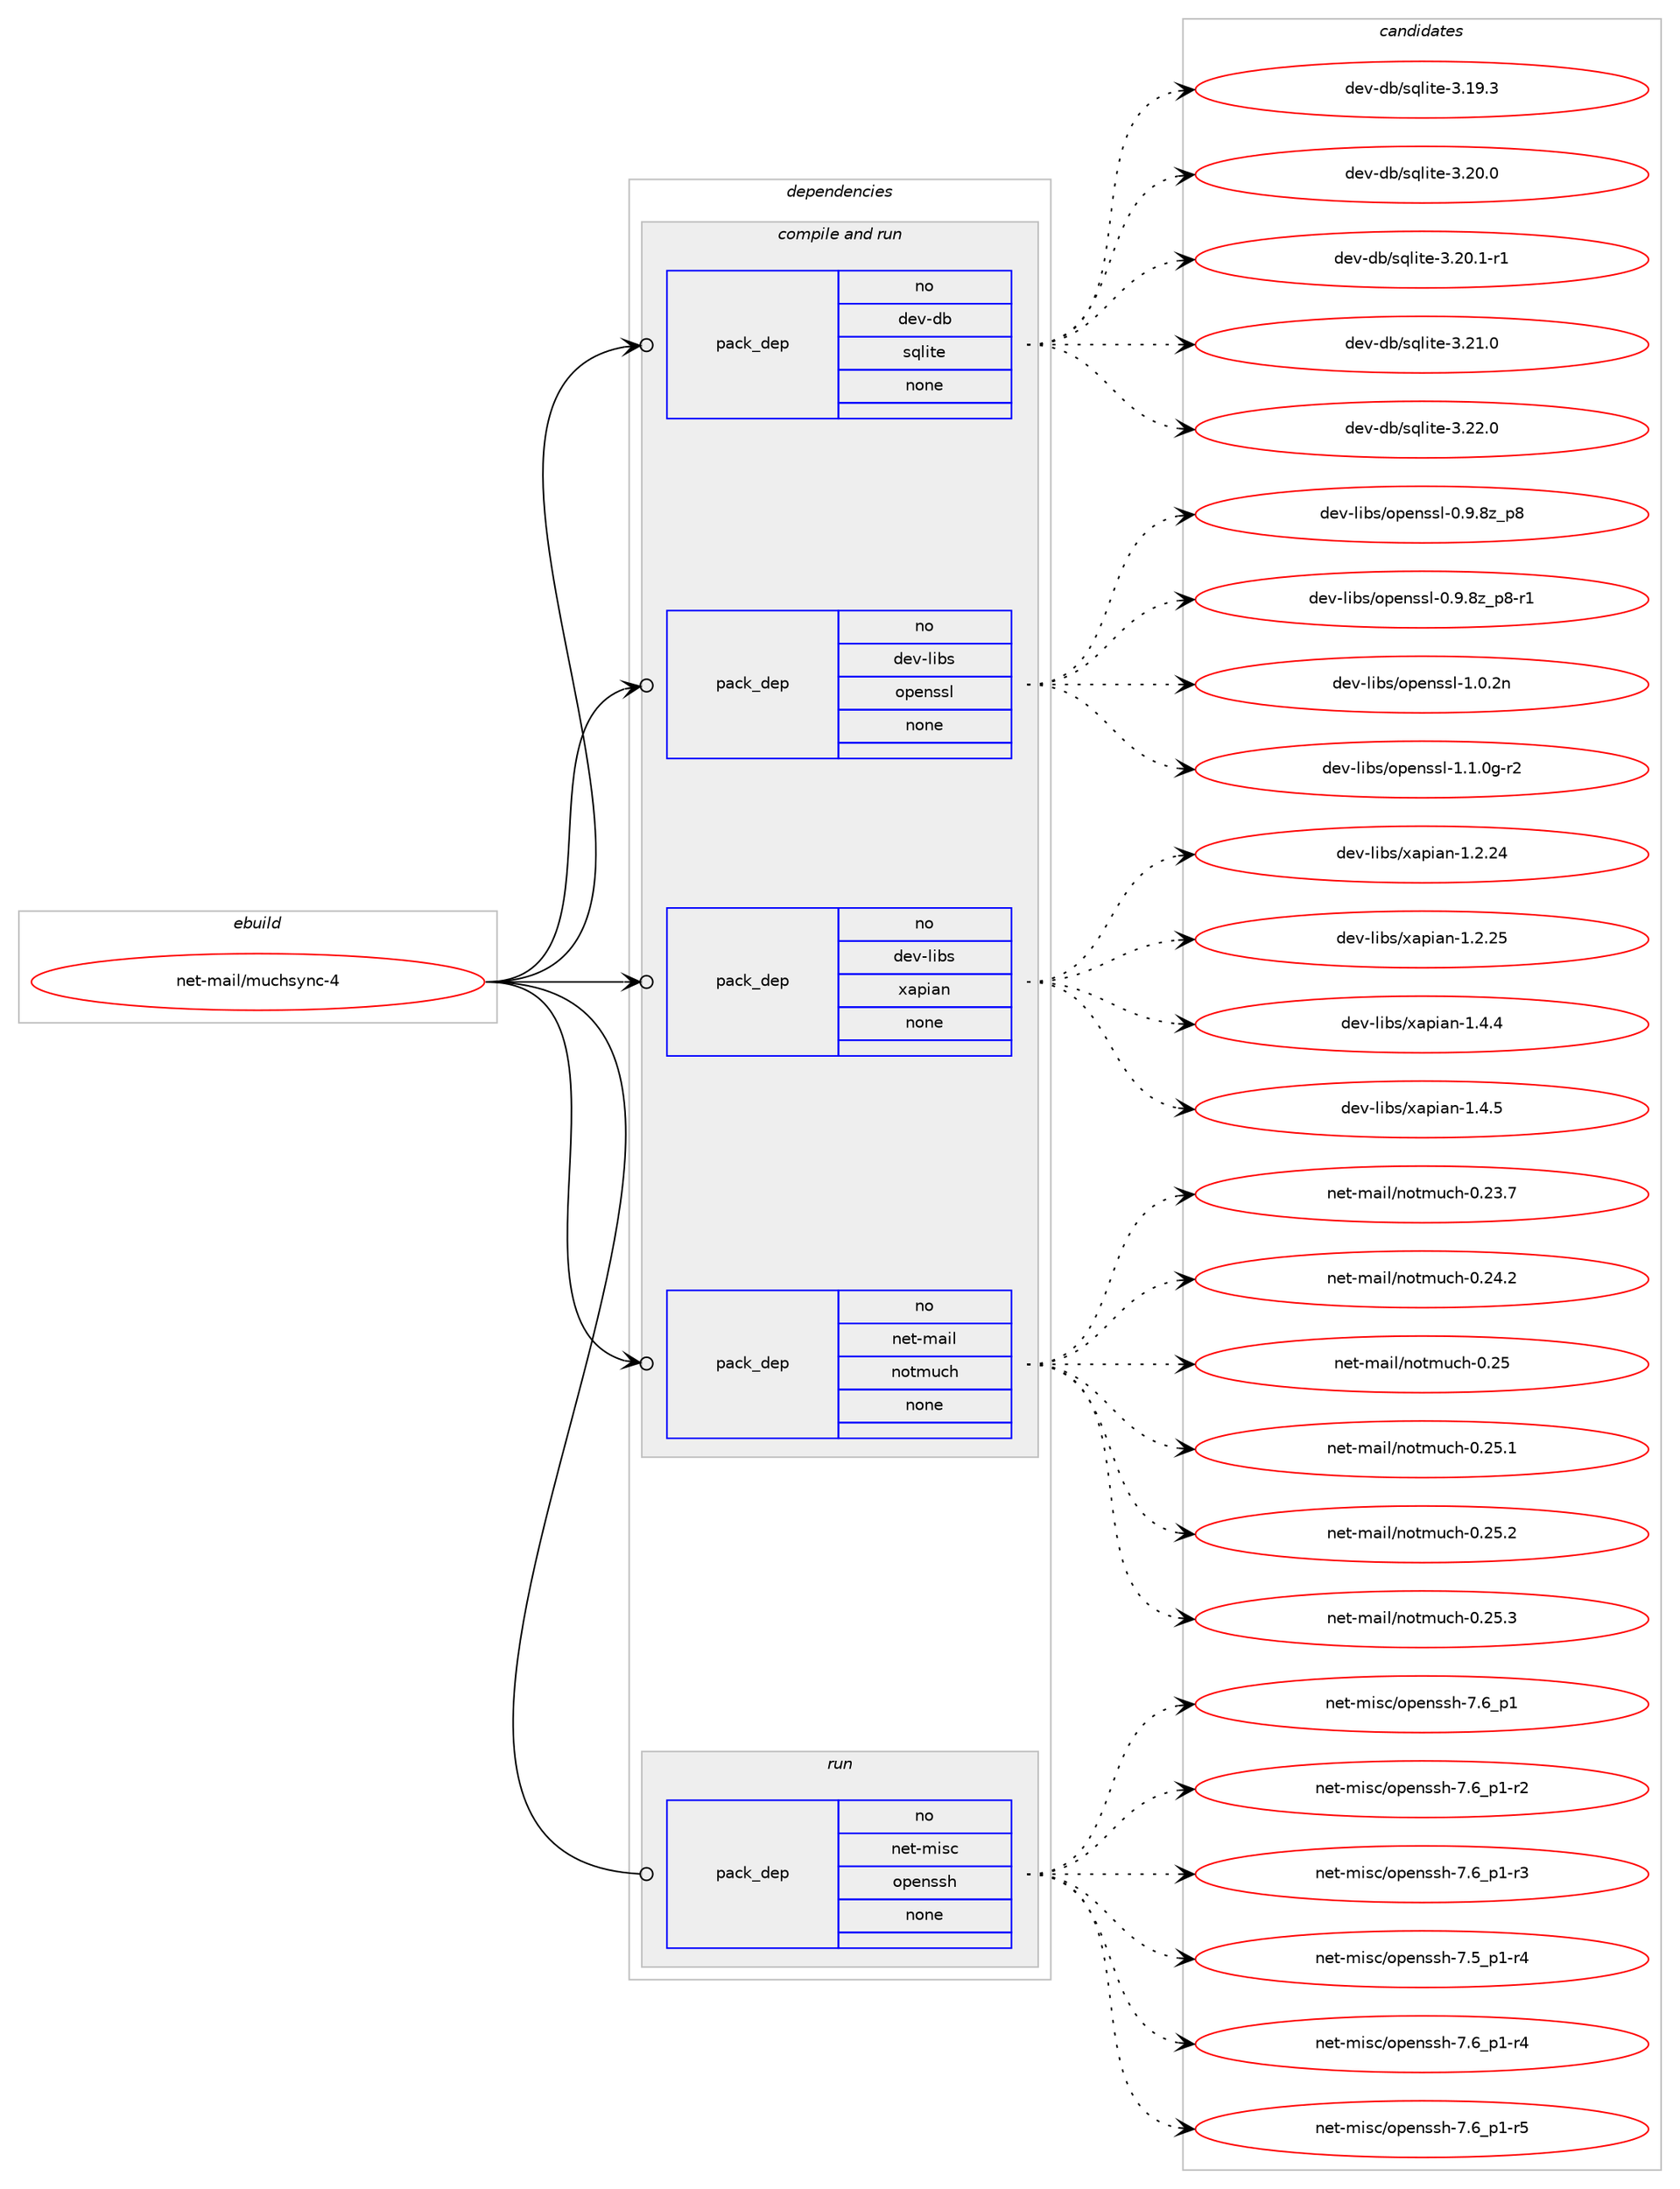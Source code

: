 digraph prolog {

# *************
# Graph options
# *************

newrank=true;
concentrate=true;
compound=true;
graph [rankdir=LR,fontname=Helvetica,fontsize=10,ranksep=1.5];#, ranksep=2.5, nodesep=0.2];
edge  [arrowhead=vee];
node  [fontname=Helvetica,fontsize=10];

# **********
# The ebuild
# **********

subgraph cluster_leftcol {
color=gray;
rank=same;
label=<<i>ebuild</i>>;
id [label="net-mail/muchsync-4", color=red, width=4, href="../net-mail/muchsync-4.svg"];
}

# ****************
# The dependencies
# ****************

subgraph cluster_midcol {
color=gray;
label=<<i>dependencies</i>>;
subgraph cluster_compile {
fillcolor="#eeeeee";
style=filled;
label=<<i>compile</i>>;
}
subgraph cluster_compileandrun {
fillcolor="#eeeeee";
style=filled;
label=<<i>compile and run</i>>;
subgraph pack669 {
dependency1023 [label=<<TABLE BORDER="0" CELLBORDER="1" CELLSPACING="0" CELLPADDING="4" WIDTH="220"><TR><TD ROWSPAN="6" CELLPADDING="30">pack_dep</TD></TR><TR><TD WIDTH="110">no</TD></TR><TR><TD>dev-db</TD></TR><TR><TD>sqlite</TD></TR><TR><TD>none</TD></TR><TR><TD></TD></TR></TABLE>>, shape=none, color=blue];
}
id:e -> dependency1023:w [weight=20,style="solid",arrowhead="odotvee"];
subgraph pack670 {
dependency1024 [label=<<TABLE BORDER="0" CELLBORDER="1" CELLSPACING="0" CELLPADDING="4" WIDTH="220"><TR><TD ROWSPAN="6" CELLPADDING="30">pack_dep</TD></TR><TR><TD WIDTH="110">no</TD></TR><TR><TD>dev-libs</TD></TR><TR><TD>openssl</TD></TR><TR><TD>none</TD></TR><TR><TD></TD></TR></TABLE>>, shape=none, color=blue];
}
id:e -> dependency1024:w [weight=20,style="solid",arrowhead="odotvee"];
subgraph pack671 {
dependency1025 [label=<<TABLE BORDER="0" CELLBORDER="1" CELLSPACING="0" CELLPADDING="4" WIDTH="220"><TR><TD ROWSPAN="6" CELLPADDING="30">pack_dep</TD></TR><TR><TD WIDTH="110">no</TD></TR><TR><TD>dev-libs</TD></TR><TR><TD>xapian</TD></TR><TR><TD>none</TD></TR><TR><TD></TD></TR></TABLE>>, shape=none, color=blue];
}
id:e -> dependency1025:w [weight=20,style="solid",arrowhead="odotvee"];
subgraph pack672 {
dependency1026 [label=<<TABLE BORDER="0" CELLBORDER="1" CELLSPACING="0" CELLPADDING="4" WIDTH="220"><TR><TD ROWSPAN="6" CELLPADDING="30">pack_dep</TD></TR><TR><TD WIDTH="110">no</TD></TR><TR><TD>net-mail</TD></TR><TR><TD>notmuch</TD></TR><TR><TD>none</TD></TR><TR><TD></TD></TR></TABLE>>, shape=none, color=blue];
}
id:e -> dependency1026:w [weight=20,style="solid",arrowhead="odotvee"];
}
subgraph cluster_run {
fillcolor="#eeeeee";
style=filled;
label=<<i>run</i>>;
subgraph pack673 {
dependency1027 [label=<<TABLE BORDER="0" CELLBORDER="1" CELLSPACING="0" CELLPADDING="4" WIDTH="220"><TR><TD ROWSPAN="6" CELLPADDING="30">pack_dep</TD></TR><TR><TD WIDTH="110">no</TD></TR><TR><TD>net-misc</TD></TR><TR><TD>openssh</TD></TR><TR><TD>none</TD></TR><TR><TD></TD></TR></TABLE>>, shape=none, color=blue];
}
id:e -> dependency1027:w [weight=20,style="solid",arrowhead="odot"];
}
}

# **************
# The candidates
# **************

subgraph cluster_choices {
rank=same;
color=gray;
label=<<i>candidates</i>>;

subgraph choice669 {
color=black;
nodesep=1;
choice10010111845100984711511310810511610145514649574651 [label="dev-db/sqlite-3.19.3", color=red, width=4,href="../dev-db/sqlite-3.19.3.svg"];
choice10010111845100984711511310810511610145514650484648 [label="dev-db/sqlite-3.20.0", color=red, width=4,href="../dev-db/sqlite-3.20.0.svg"];
choice100101118451009847115113108105116101455146504846494511449 [label="dev-db/sqlite-3.20.1-r1", color=red, width=4,href="../dev-db/sqlite-3.20.1-r1.svg"];
choice10010111845100984711511310810511610145514650494648 [label="dev-db/sqlite-3.21.0", color=red, width=4,href="../dev-db/sqlite-3.21.0.svg"];
choice10010111845100984711511310810511610145514650504648 [label="dev-db/sqlite-3.22.0", color=red, width=4,href="../dev-db/sqlite-3.22.0.svg"];
dependency1023:e -> choice10010111845100984711511310810511610145514649574651:w [style=dotted,weight="100"];
dependency1023:e -> choice10010111845100984711511310810511610145514650484648:w [style=dotted,weight="100"];
dependency1023:e -> choice100101118451009847115113108105116101455146504846494511449:w [style=dotted,weight="100"];
dependency1023:e -> choice10010111845100984711511310810511610145514650494648:w [style=dotted,weight="100"];
dependency1023:e -> choice10010111845100984711511310810511610145514650504648:w [style=dotted,weight="100"];
}
subgraph choice670 {
color=black;
nodesep=1;
choice1001011184510810598115471111121011101151151084548465746561229511256 [label="dev-libs/openssl-0.9.8z_p8", color=red, width=4,href="../dev-libs/openssl-0.9.8z_p8.svg"];
choice10010111845108105981154711111210111011511510845484657465612295112564511449 [label="dev-libs/openssl-0.9.8z_p8-r1", color=red, width=4,href="../dev-libs/openssl-0.9.8z_p8-r1.svg"];
choice100101118451081059811547111112101110115115108454946484650110 [label="dev-libs/openssl-1.0.2n", color=red, width=4,href="../dev-libs/openssl-1.0.2n.svg"];
choice1001011184510810598115471111121011101151151084549464946481034511450 [label="dev-libs/openssl-1.1.0g-r2", color=red, width=4,href="../dev-libs/openssl-1.1.0g-r2.svg"];
dependency1024:e -> choice1001011184510810598115471111121011101151151084548465746561229511256:w [style=dotted,weight="100"];
dependency1024:e -> choice10010111845108105981154711111210111011511510845484657465612295112564511449:w [style=dotted,weight="100"];
dependency1024:e -> choice100101118451081059811547111112101110115115108454946484650110:w [style=dotted,weight="100"];
dependency1024:e -> choice1001011184510810598115471111121011101151151084549464946481034511450:w [style=dotted,weight="100"];
}
subgraph choice671 {
color=black;
nodesep=1;
choice100101118451081059811547120971121059711045494650465052 [label="dev-libs/xapian-1.2.24", color=red, width=4,href="../dev-libs/xapian-1.2.24.svg"];
choice100101118451081059811547120971121059711045494650465053 [label="dev-libs/xapian-1.2.25", color=red, width=4,href="../dev-libs/xapian-1.2.25.svg"];
choice1001011184510810598115471209711210597110454946524652 [label="dev-libs/xapian-1.4.4", color=red, width=4,href="../dev-libs/xapian-1.4.4.svg"];
choice1001011184510810598115471209711210597110454946524653 [label="dev-libs/xapian-1.4.5", color=red, width=4,href="../dev-libs/xapian-1.4.5.svg"];
dependency1025:e -> choice100101118451081059811547120971121059711045494650465052:w [style=dotted,weight="100"];
dependency1025:e -> choice100101118451081059811547120971121059711045494650465053:w [style=dotted,weight="100"];
dependency1025:e -> choice1001011184510810598115471209711210597110454946524652:w [style=dotted,weight="100"];
dependency1025:e -> choice1001011184510810598115471209711210597110454946524653:w [style=dotted,weight="100"];
}
subgraph choice672 {
color=black;
nodesep=1;
choice1101011164510997105108471101111161091179910445484650514655 [label="net-mail/notmuch-0.23.7", color=red, width=4,href="../net-mail/notmuch-0.23.7.svg"];
choice1101011164510997105108471101111161091179910445484650524650 [label="net-mail/notmuch-0.24.2", color=red, width=4,href="../net-mail/notmuch-0.24.2.svg"];
choice110101116451099710510847110111116109117991044548465053 [label="net-mail/notmuch-0.25", color=red, width=4,href="../net-mail/notmuch-0.25.svg"];
choice1101011164510997105108471101111161091179910445484650534649 [label="net-mail/notmuch-0.25.1", color=red, width=4,href="../net-mail/notmuch-0.25.1.svg"];
choice1101011164510997105108471101111161091179910445484650534650 [label="net-mail/notmuch-0.25.2", color=red, width=4,href="../net-mail/notmuch-0.25.2.svg"];
choice1101011164510997105108471101111161091179910445484650534651 [label="net-mail/notmuch-0.25.3", color=red, width=4,href="../net-mail/notmuch-0.25.3.svg"];
dependency1026:e -> choice1101011164510997105108471101111161091179910445484650514655:w [style=dotted,weight="100"];
dependency1026:e -> choice1101011164510997105108471101111161091179910445484650524650:w [style=dotted,weight="100"];
dependency1026:e -> choice110101116451099710510847110111116109117991044548465053:w [style=dotted,weight="100"];
dependency1026:e -> choice1101011164510997105108471101111161091179910445484650534649:w [style=dotted,weight="100"];
dependency1026:e -> choice1101011164510997105108471101111161091179910445484650534650:w [style=dotted,weight="100"];
dependency1026:e -> choice1101011164510997105108471101111161091179910445484650534651:w [style=dotted,weight="100"];
}
subgraph choice673 {
color=black;
nodesep=1;
choice110101116451091051159947111112101110115115104455546549511249 [label="net-misc/openssh-7.6_p1", color=red, width=4,href="../net-misc/openssh-7.6_p1.svg"];
choice1101011164510910511599471111121011101151151044555465495112494511450 [label="net-misc/openssh-7.6_p1-r2", color=red, width=4,href="../net-misc/openssh-7.6_p1-r2.svg"];
choice1101011164510910511599471111121011101151151044555465495112494511451 [label="net-misc/openssh-7.6_p1-r3", color=red, width=4,href="../net-misc/openssh-7.6_p1-r3.svg"];
choice1101011164510910511599471111121011101151151044555465395112494511452 [label="net-misc/openssh-7.5_p1-r4", color=red, width=4,href="../net-misc/openssh-7.5_p1-r4.svg"];
choice1101011164510910511599471111121011101151151044555465495112494511452 [label="net-misc/openssh-7.6_p1-r4", color=red, width=4,href="../net-misc/openssh-7.6_p1-r4.svg"];
choice1101011164510910511599471111121011101151151044555465495112494511453 [label="net-misc/openssh-7.6_p1-r5", color=red, width=4,href="../net-misc/openssh-7.6_p1-r5.svg"];
dependency1027:e -> choice110101116451091051159947111112101110115115104455546549511249:w [style=dotted,weight="100"];
dependency1027:e -> choice1101011164510910511599471111121011101151151044555465495112494511450:w [style=dotted,weight="100"];
dependency1027:e -> choice1101011164510910511599471111121011101151151044555465495112494511451:w [style=dotted,weight="100"];
dependency1027:e -> choice1101011164510910511599471111121011101151151044555465395112494511452:w [style=dotted,weight="100"];
dependency1027:e -> choice1101011164510910511599471111121011101151151044555465495112494511452:w [style=dotted,weight="100"];
dependency1027:e -> choice1101011164510910511599471111121011101151151044555465495112494511453:w [style=dotted,weight="100"];
}
}

}
